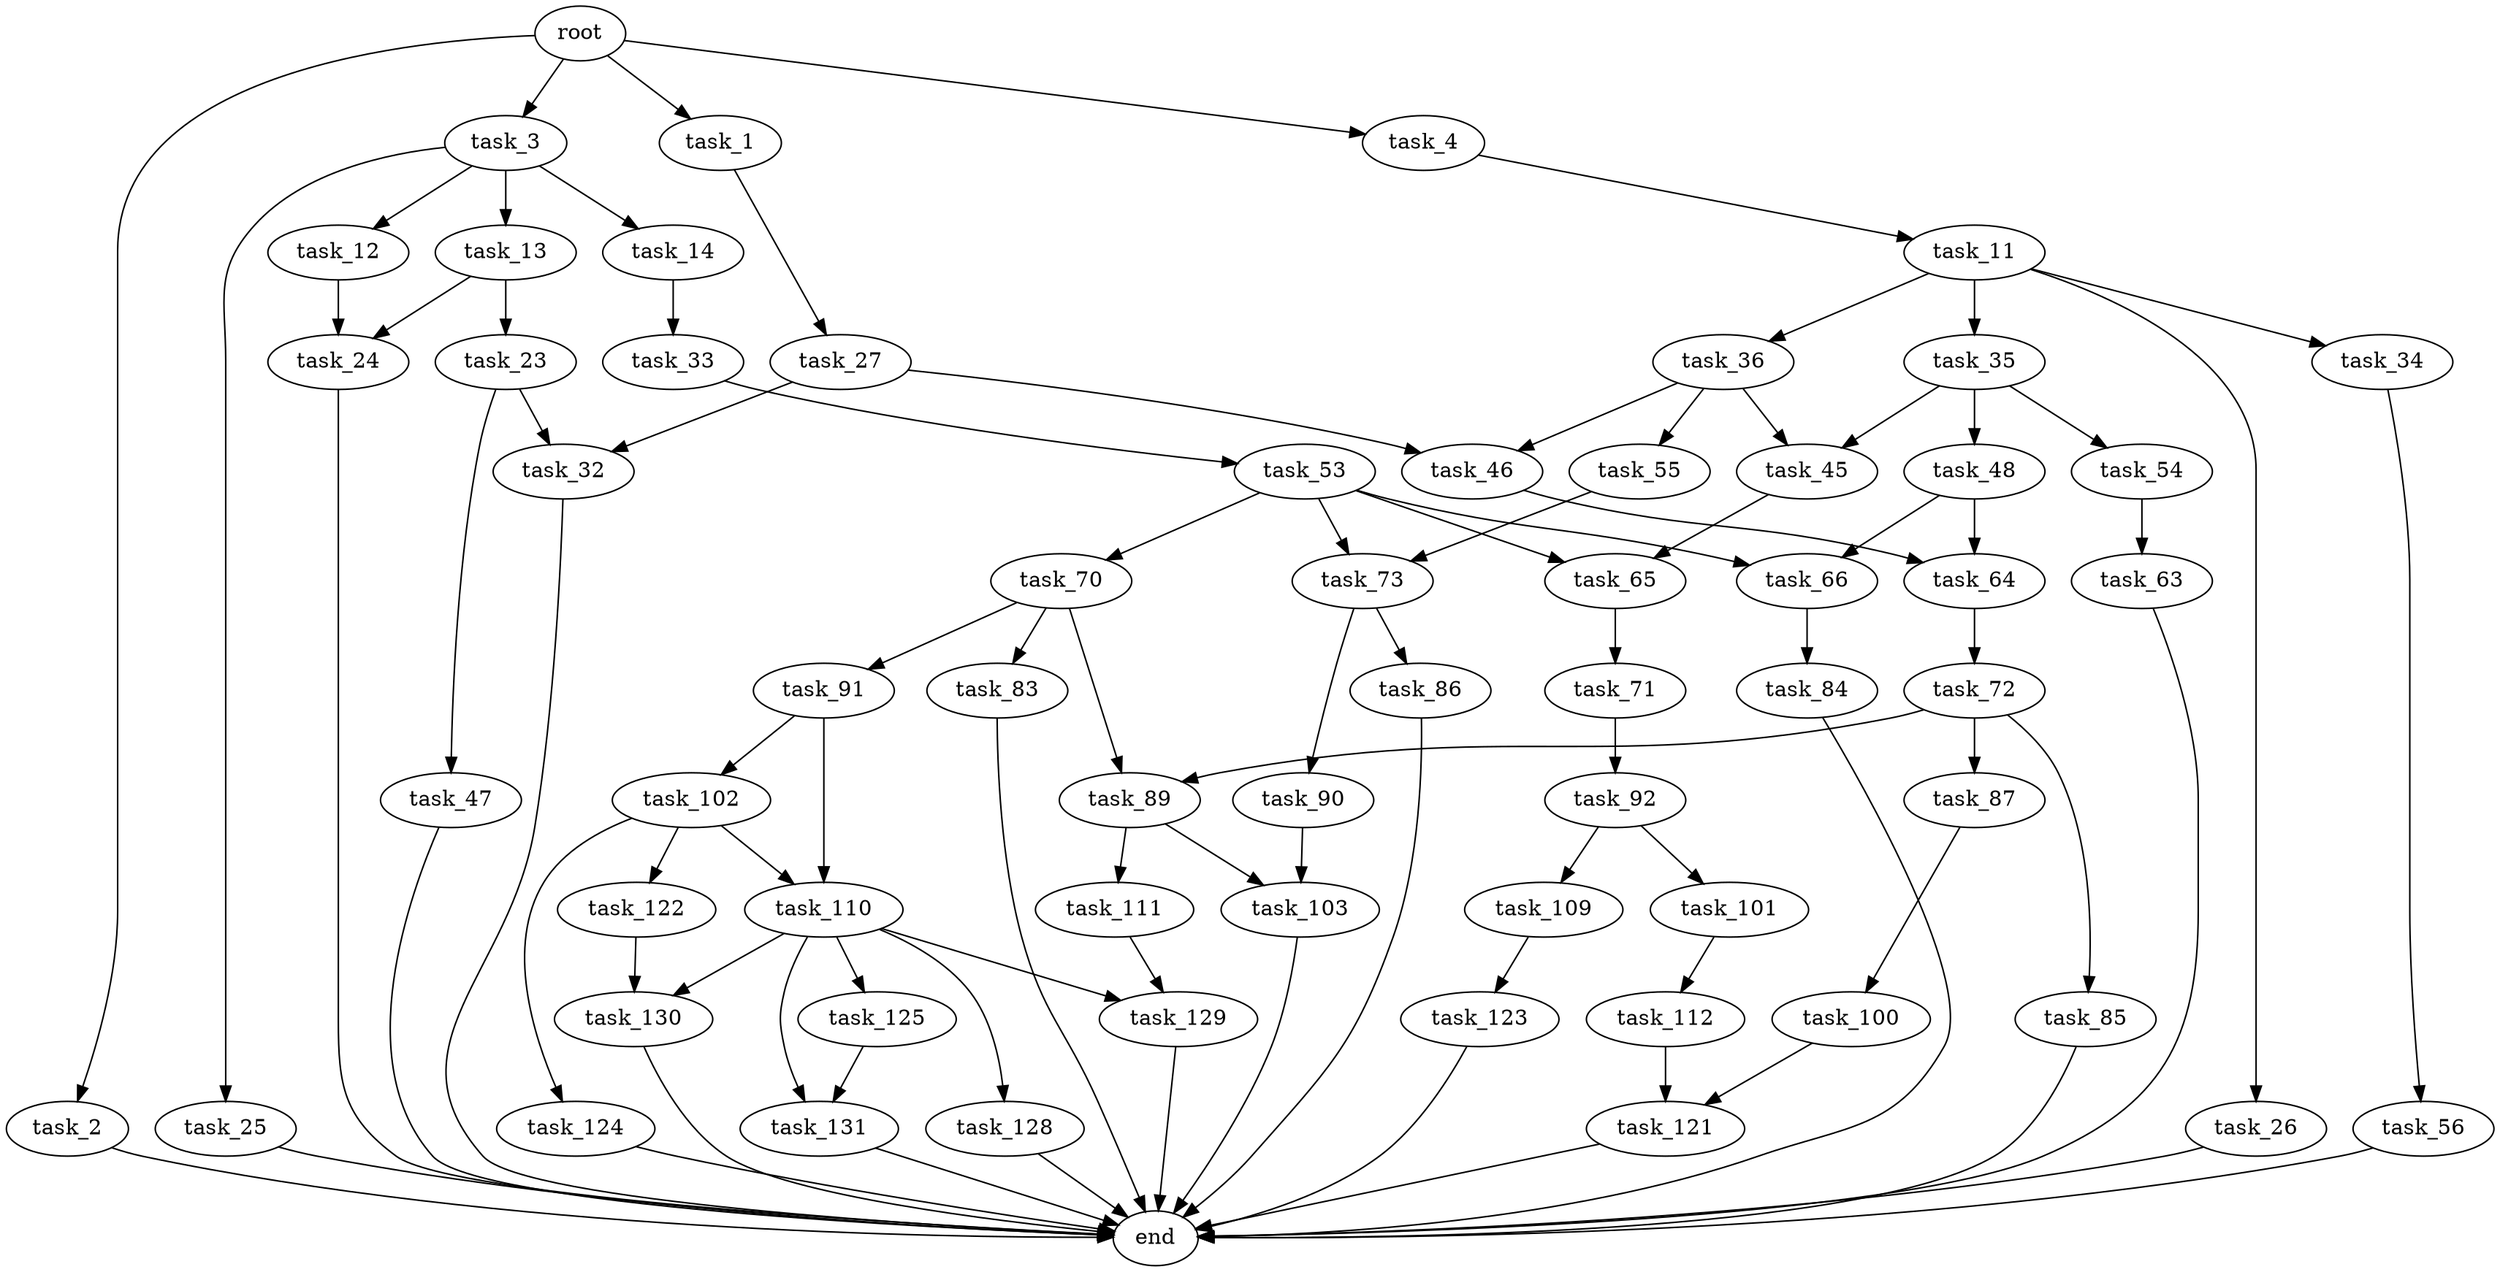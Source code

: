 digraph G {
  root [size="0.000000"];
  task_1 [size="8589934592.000000"];
  task_2 [size="782757789696.000000"];
  task_3 [size="863658718580.000000"];
  task_4 [size="16634582024.000000"];
  task_27 [size="134217728000.000000"];
  end [size="0.000000"];
  task_12 [size="136423518780.000000"];
  task_13 [size="231928233984.000000"];
  task_14 [size="134217728000.000000"];
  task_25 [size="231928233984.000000"];
  task_11 [size="35011390965.000000"];
  task_26 [size="368293445632.000000"];
  task_34 [size="1843562034.000000"];
  task_35 [size="9018586618.000000"];
  task_36 [size="22688022998.000000"];
  task_24 [size="244777061492.000000"];
  task_23 [size="763180762878.000000"];
  task_33 [size="231928233984.000000"];
  task_32 [size="3622030521.000000"];
  task_47 [size="368293445632.000000"];
  task_46 [size="1384071709904.000000"];
  task_53 [size="1600574605.000000"];
  task_56 [size="204454126805.000000"];
  task_45 [size="28316519304.000000"];
  task_48 [size="21773325021.000000"];
  task_54 [size="782757789696.000000"];
  task_55 [size="511985043697.000000"];
  task_65 [size="8589934592.000000"];
  task_64 [size="3323193861.000000"];
  task_66 [size="11613042980.000000"];
  task_70 [size="1282549383727.000000"];
  task_73 [size="280489191530.000000"];
  task_63 [size="1362887517.000000"];
  task_72 [size="549755813888.000000"];
  task_71 [size="32685695330.000000"];
  task_84 [size="10107092698.000000"];
  task_83 [size="73047634611.000000"];
  task_89 [size="20244973338.000000"];
  task_91 [size="27778696730.000000"];
  task_92 [size="7204985497.000000"];
  task_85 [size="549755813888.000000"];
  task_87 [size="134217728000.000000"];
  task_86 [size="133238425424.000000"];
  task_90 [size="549755813888.000000"];
  task_100 [size="157572756889.000000"];
  task_103 [size="368293445632.000000"];
  task_111 [size="1315178720.000000"];
  task_102 [size="109124307909.000000"];
  task_110 [size="347114153913.000000"];
  task_101 [size="549755813888.000000"];
  task_109 [size="19872507853.000000"];
  task_121 [size="28991029248.000000"];
  task_112 [size="30016045686.000000"];
  task_122 [size="134217728000.000000"];
  task_124 [size="20038276941.000000"];
  task_123 [size="15052283600.000000"];
  task_125 [size="782757789696.000000"];
  task_128 [size="1853699540.000000"];
  task_129 [size="1610115647.000000"];
  task_130 [size="231928233984.000000"];
  task_131 [size="3835449703.000000"];

  root -> task_1 [size="1.000000"];
  root -> task_2 [size="1.000000"];
  root -> task_3 [size="1.000000"];
  root -> task_4 [size="1.000000"];
  task_1 -> task_27 [size="33554432.000000"];
  task_2 -> end [size="1.000000"];
  task_3 -> task_12 [size="679477248.000000"];
  task_3 -> task_13 [size="679477248.000000"];
  task_3 -> task_14 [size="679477248.000000"];
  task_3 -> task_25 [size="679477248.000000"];
  task_4 -> task_11 [size="536870912.000000"];
  task_27 -> task_32 [size="209715200.000000"];
  task_27 -> task_46 [size="209715200.000000"];
  task_12 -> task_24 [size="134217728.000000"];
  task_13 -> task_23 [size="301989888.000000"];
  task_13 -> task_24 [size="301989888.000000"];
  task_14 -> task_33 [size="209715200.000000"];
  task_25 -> end [size="1.000000"];
  task_11 -> task_26 [size="679477248.000000"];
  task_11 -> task_34 [size="679477248.000000"];
  task_11 -> task_35 [size="679477248.000000"];
  task_11 -> task_36 [size="679477248.000000"];
  task_26 -> end [size="1.000000"];
  task_34 -> task_56 [size="33554432.000000"];
  task_35 -> task_45 [size="411041792.000000"];
  task_35 -> task_48 [size="411041792.000000"];
  task_35 -> task_54 [size="411041792.000000"];
  task_36 -> task_45 [size="536870912.000000"];
  task_36 -> task_46 [size="536870912.000000"];
  task_36 -> task_55 [size="536870912.000000"];
  task_24 -> end [size="1.000000"];
  task_23 -> task_32 [size="838860800.000000"];
  task_23 -> task_47 [size="838860800.000000"];
  task_33 -> task_53 [size="301989888.000000"];
  task_32 -> end [size="1.000000"];
  task_47 -> end [size="1.000000"];
  task_46 -> task_64 [size="838860800.000000"];
  task_53 -> task_65 [size="33554432.000000"];
  task_53 -> task_66 [size="33554432.000000"];
  task_53 -> task_70 [size="33554432.000000"];
  task_53 -> task_73 [size="33554432.000000"];
  task_56 -> end [size="1.000000"];
  task_45 -> task_65 [size="134217728.000000"];
  task_48 -> task_64 [size="33554432.000000"];
  task_48 -> task_66 [size="33554432.000000"];
  task_54 -> task_63 [size="679477248.000000"];
  task_55 -> task_73 [size="411041792.000000"];
  task_65 -> task_71 [size="33554432.000000"];
  task_64 -> task_72 [size="301989888.000000"];
  task_66 -> task_84 [size="209715200.000000"];
  task_70 -> task_83 [size="838860800.000000"];
  task_70 -> task_89 [size="838860800.000000"];
  task_70 -> task_91 [size="838860800.000000"];
  task_73 -> task_86 [size="209715200.000000"];
  task_73 -> task_90 [size="209715200.000000"];
  task_63 -> end [size="1.000000"];
  task_72 -> task_85 [size="536870912.000000"];
  task_72 -> task_87 [size="536870912.000000"];
  task_72 -> task_89 [size="536870912.000000"];
  task_71 -> task_92 [size="679477248.000000"];
  task_84 -> end [size="1.000000"];
  task_83 -> end [size="1.000000"];
  task_89 -> task_103 [size="411041792.000000"];
  task_89 -> task_111 [size="411041792.000000"];
  task_91 -> task_102 [size="75497472.000000"];
  task_91 -> task_110 [size="75497472.000000"];
  task_92 -> task_101 [size="209715200.000000"];
  task_92 -> task_109 [size="209715200.000000"];
  task_85 -> end [size="1.000000"];
  task_87 -> task_100 [size="209715200.000000"];
  task_86 -> end [size="1.000000"];
  task_90 -> task_103 [size="536870912.000000"];
  task_100 -> task_121 [size="209715200.000000"];
  task_103 -> end [size="1.000000"];
  task_111 -> task_129 [size="33554432.000000"];
  task_102 -> task_110 [size="301989888.000000"];
  task_102 -> task_122 [size="301989888.000000"];
  task_102 -> task_124 [size="301989888.000000"];
  task_110 -> task_125 [size="679477248.000000"];
  task_110 -> task_128 [size="679477248.000000"];
  task_110 -> task_129 [size="679477248.000000"];
  task_110 -> task_130 [size="679477248.000000"];
  task_110 -> task_131 [size="679477248.000000"];
  task_101 -> task_112 [size="536870912.000000"];
  task_109 -> task_123 [size="33554432.000000"];
  task_121 -> end [size="1.000000"];
  task_112 -> task_121 [size="536870912.000000"];
  task_122 -> task_130 [size="209715200.000000"];
  task_124 -> end [size="1.000000"];
  task_123 -> end [size="1.000000"];
  task_125 -> task_131 [size="679477248.000000"];
  task_128 -> end [size="1.000000"];
  task_129 -> end [size="1.000000"];
  task_130 -> end [size="1.000000"];
  task_131 -> end [size="1.000000"];
}
